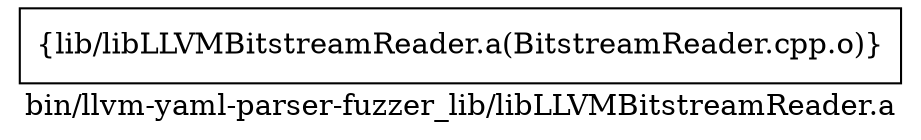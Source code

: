 digraph "bin/llvm-yaml-parser-fuzzer_lib/libLLVMBitstreamReader.a" {
	label="bin/llvm-yaml-parser-fuzzer_lib/libLLVMBitstreamReader.a";
	rankdir=LR;

	Node0x5596a79a1408 [shape=record,shape=box,group=0,label="{lib/libLLVMBitstreamReader.a(BitstreamReader.cpp.o)}"];
}
